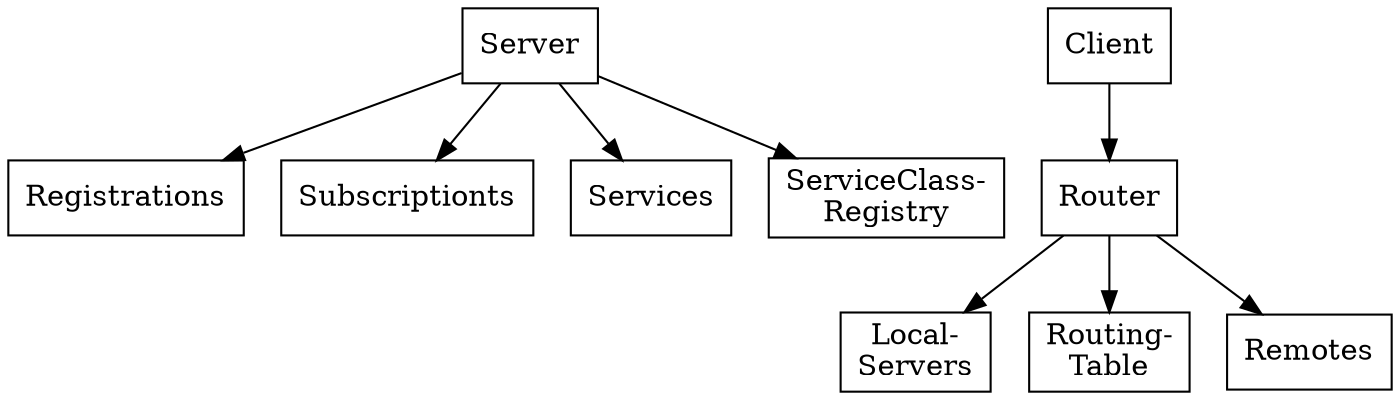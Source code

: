 digraph {

node [shape=box]

server [label="Server"]
client [label="Client"]
regs [label="Registrations"]
subs [label="Subscriptionts"]
services[label="Services"]
sreg [label="ServiceClass-\nRegistry"]
servers [label="Local-\nServers"]
rtab [label="Routing-\nTable"]
router [label="Router"]
remotes [label="Remotes"]

server -> subs
server -> regs
server -> services

client -> router
server -> sreg

router -> servers
router -> rtab
router -> remotes

//API -> regs
//API -> subs

}
